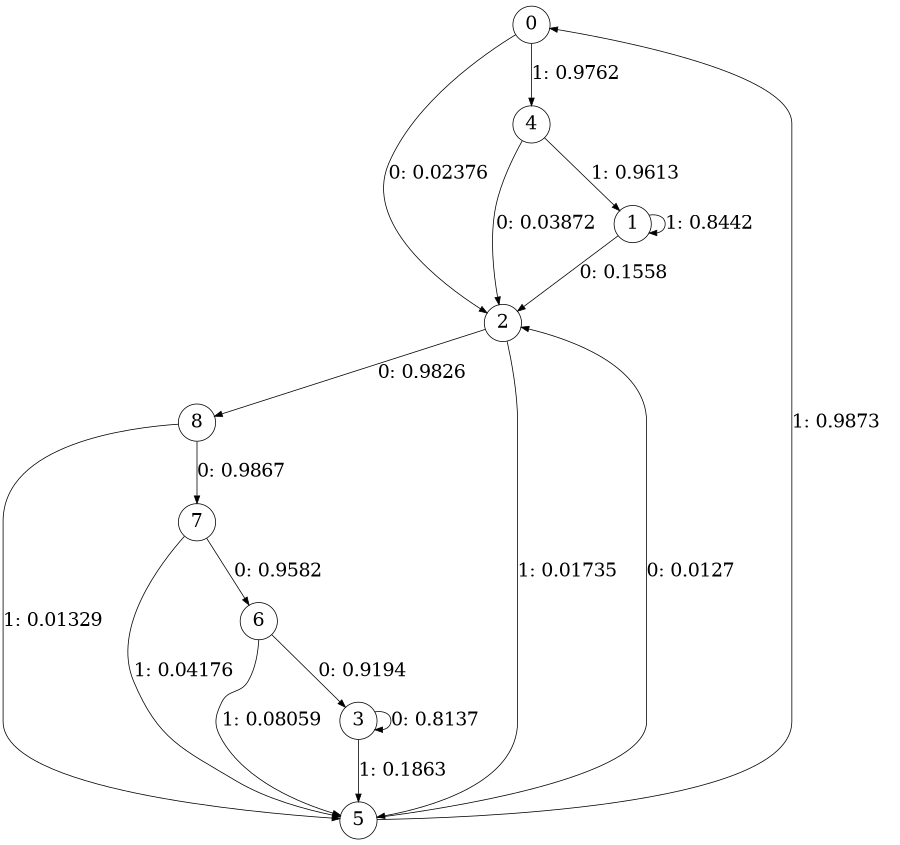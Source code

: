 digraph "ch3_random_short_L10" {
size = "6,8.5";
ratio = "fill";
node [shape = circle];
node [fontsize = 24];
edge [fontsize = 24];
0 -> 2 [label = "0: 0.02376  "];
0 -> 4 [label = "1: 0.9762   "];
1 -> 2 [label = "0: 0.1558   "];
1 -> 1 [label = "1: 0.8442   "];
2 -> 8 [label = "0: 0.9826   "];
2 -> 5 [label = "1: 0.01735  "];
3 -> 3 [label = "0: 0.8137   "];
3 -> 5 [label = "1: 0.1863   "];
4 -> 2 [label = "0: 0.03872  "];
4 -> 1 [label = "1: 0.9613   "];
5 -> 2 [label = "0: 0.0127   "];
5 -> 0 [label = "1: 0.9873   "];
6 -> 3 [label = "0: 0.9194   "];
6 -> 5 [label = "1: 0.08059  "];
7 -> 6 [label = "0: 0.9582   "];
7 -> 5 [label = "1: 0.04176  "];
8 -> 7 [label = "0: 0.9867   "];
8 -> 5 [label = "1: 0.01329  "];
}